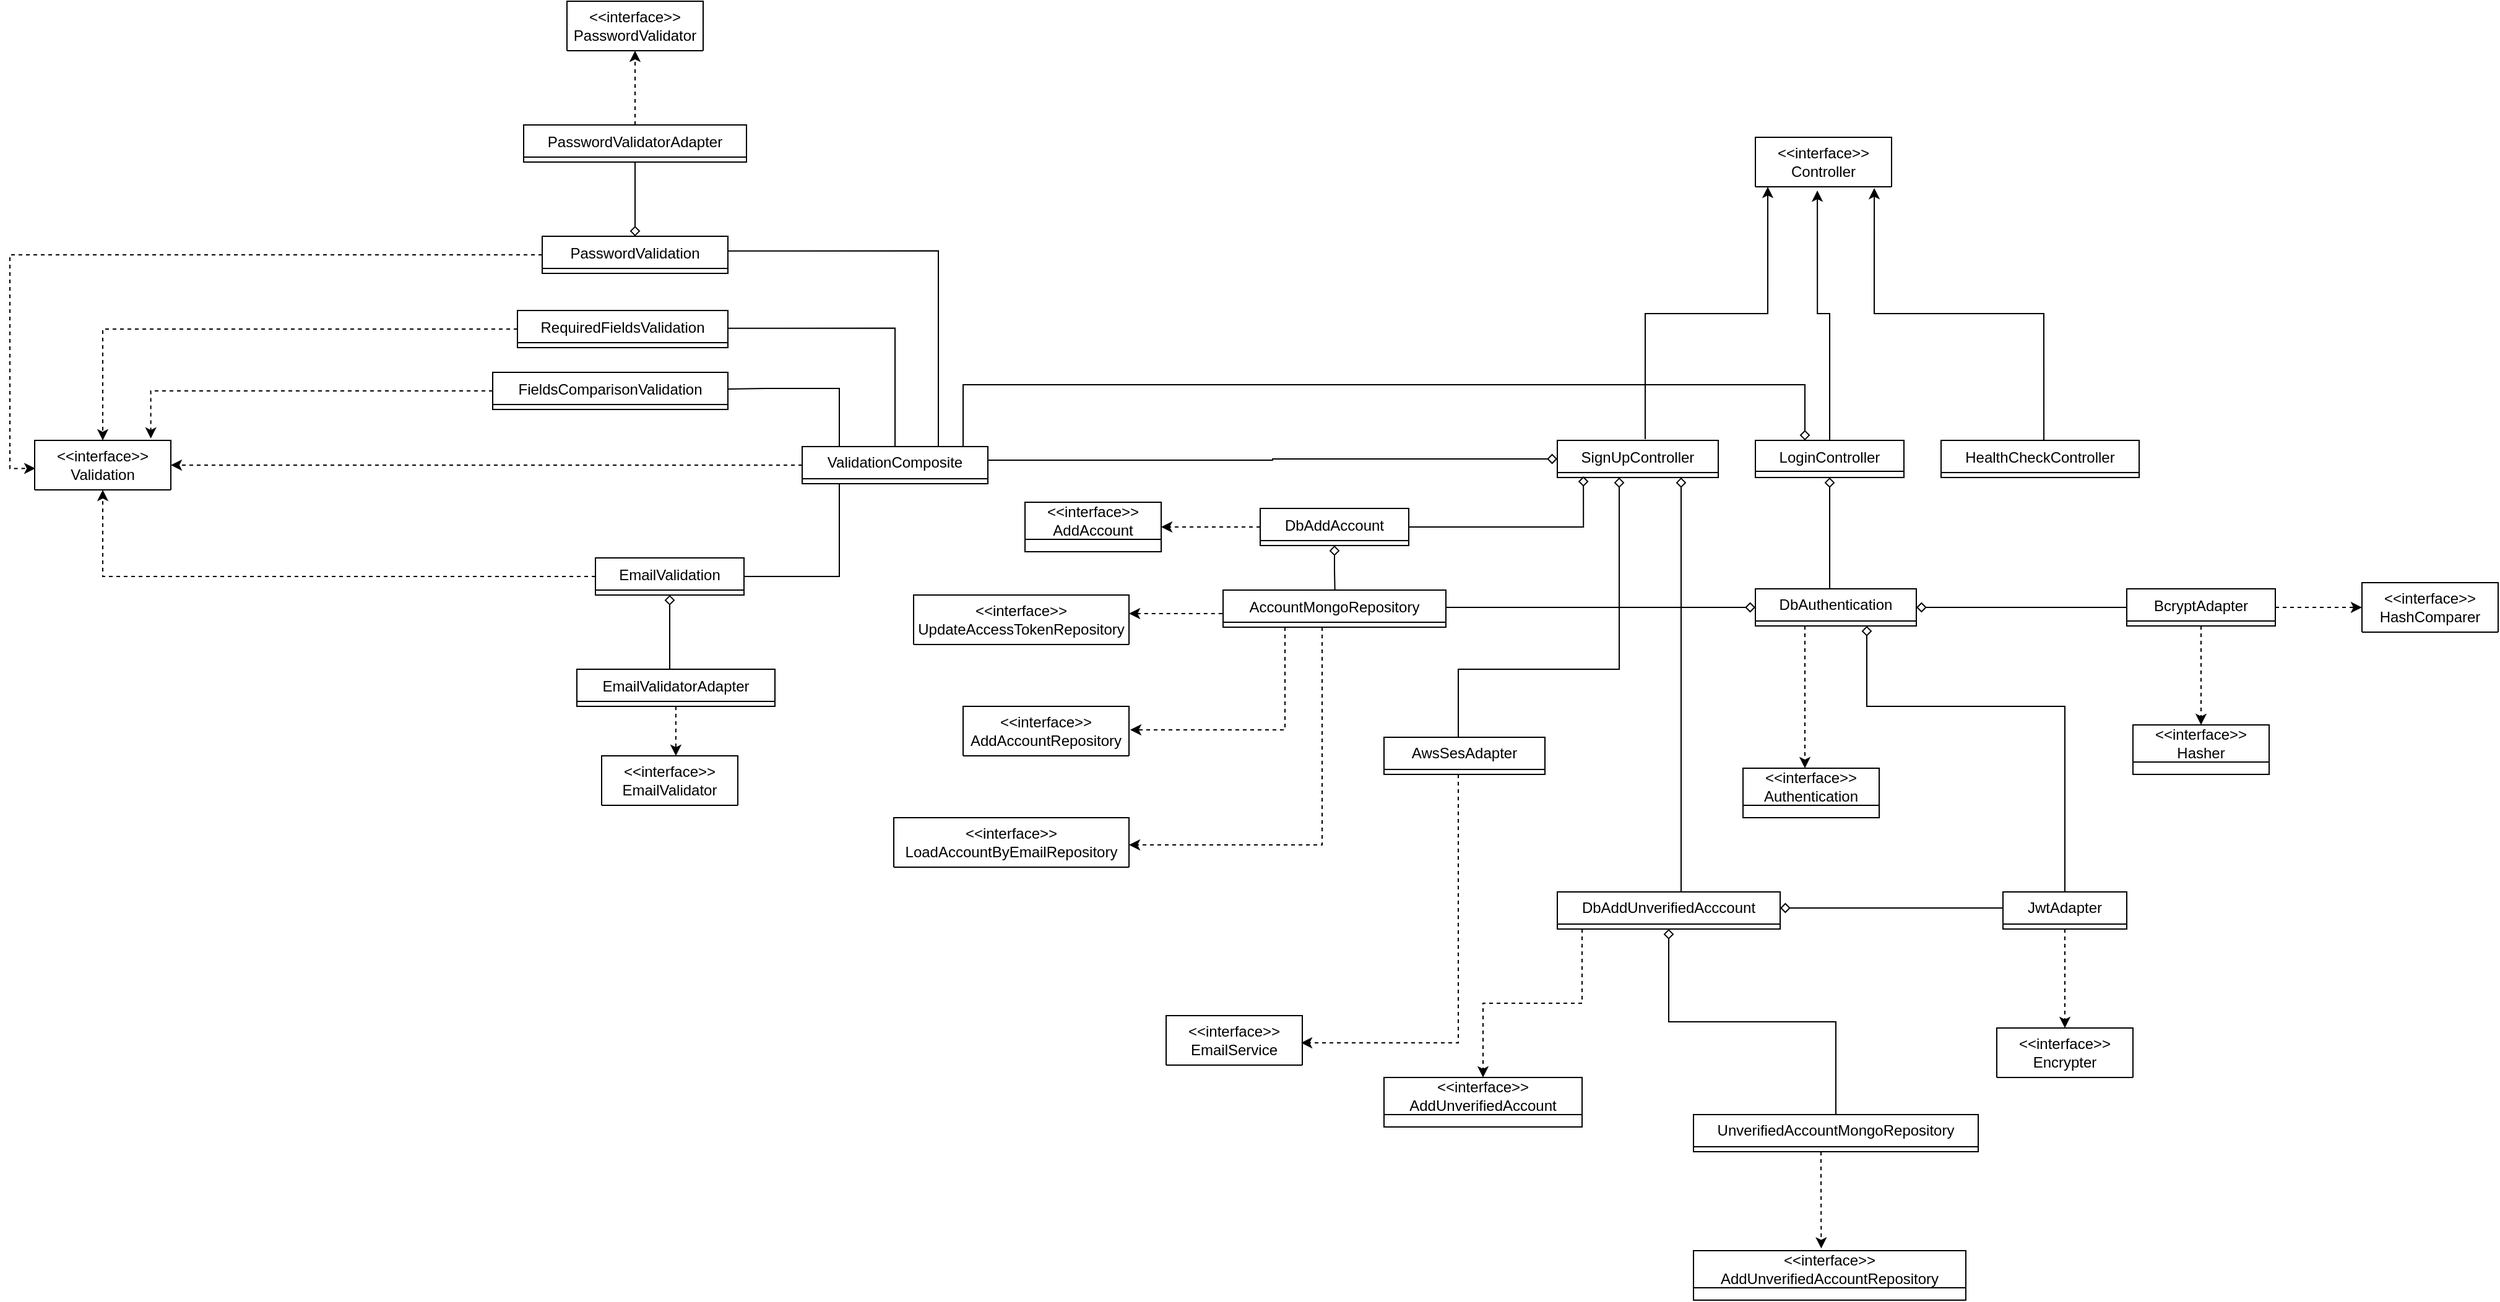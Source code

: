 <mxfile version="21.1.2" type="device">
  <diagram id="C5RBs43oDa-KdzZeNtuy" name="Page-1">
    <mxGraphModel dx="2514" dy="2088" grid="1" gridSize="10" guides="1" tooltips="1" connect="0" arrows="1" fold="1" page="1" pageScale="1" pageWidth="827" pageHeight="1169" math="0" shadow="0">
      <root>
        <mxCell id="WIyWlLk6GJQsqaUBKTNV-0" />
        <mxCell id="WIyWlLk6GJQsqaUBKTNV-1" parent="WIyWlLk6GJQsqaUBKTNV-0" />
        <mxCell id="kCM1FT8XMwVdJC8RZSaU-5" value="&amp;lt;&amp;lt;interface&amp;gt;&amp;gt;&lt;br&gt;AddAccount" style="swimlane;fontStyle=0;childLayout=stackLayout;horizontal=1;startSize=30;fillColor=none;horizontalStack=0;resizeParent=1;resizeParentMax=0;resizeLast=0;collapsible=1;marginBottom=0;whiteSpace=wrap;html=1;" parent="WIyWlLk6GJQsqaUBKTNV-1" vertex="1" collapsed="1">
          <mxGeometry x="190" y="-655" width="110" height="40" as="geometry">
            <mxRectangle x="-640" y="-544.5" width="340" height="56" as="alternateBounds" />
          </mxGeometry>
        </mxCell>
        <mxCell id="kCM1FT8XMwVdJC8RZSaU-6" value="add (account: AddAccountModel): Promise&amp;lt;AccountModel&amp;gt;" style="text;strokeColor=none;fillColor=none;align=left;verticalAlign=top;spacingLeft=4;spacingRight=4;overflow=hidden;rotatable=0;points=[[0,0.5],[1,0.5]];portConstraint=eastwest;whiteSpace=wrap;html=1;" parent="kCM1FT8XMwVdJC8RZSaU-5" vertex="1">
          <mxGeometry y="30" width="340" height="26" as="geometry" />
        </mxCell>
        <mxCell id="kCM1FT8XMwVdJC8RZSaU-11" value="&amp;lt;&amp;lt;interface&amp;gt;&amp;gt;&lt;br&gt;Authentication" style="swimlane;fontStyle=0;childLayout=stackLayout;horizontal=1;startSize=30;fillColor=none;horizontalStack=0;resizeParent=1;resizeParentMax=0;resizeLast=0;collapsible=1;marginBottom=0;whiteSpace=wrap;html=1;" parent="WIyWlLk6GJQsqaUBKTNV-1" vertex="1" collapsed="1">
          <mxGeometry x="770" y="-440" width="110" height="40" as="geometry">
            <mxRectangle x="730" y="-410" width="370" height="56" as="alternateBounds" />
          </mxGeometry>
        </mxCell>
        <mxCell id="kCM1FT8XMwVdJC8RZSaU-12" value="auth (authentication: AuthenticationModel): Promise&amp;lt;string | null&amp;gt;" style="text;strokeColor=none;fillColor=none;align=left;verticalAlign=top;spacingLeft=4;spacingRight=4;overflow=hidden;rotatable=0;points=[[0,0.5],[1,0.5]];portConstraint=eastwest;whiteSpace=wrap;html=1;" parent="kCM1FT8XMwVdJC8RZSaU-11" vertex="1">
          <mxGeometry y="30" width="370" height="26" as="geometry" />
        </mxCell>
        <mxCell id="kCM1FT8XMwVdJC8RZSaU-13" value="&amp;lt;&amp;lt;interface&amp;gt;&amp;gt;&lt;br&gt;Hasher" style="swimlane;fontStyle=0;childLayout=stackLayout;horizontal=1;startSize=30;fillColor=none;horizontalStack=0;resizeParent=1;resizeParentMax=0;resizeLast=0;collapsible=1;marginBottom=0;whiteSpace=wrap;html=1;" parent="WIyWlLk6GJQsqaUBKTNV-1" vertex="1" collapsed="1">
          <mxGeometry x="1085" y="-475" width="110" height="40" as="geometry">
            <mxRectangle x="-1160" y="-652.5" width="210" height="56" as="alternateBounds" />
          </mxGeometry>
        </mxCell>
        <mxCell id="kCM1FT8XMwVdJC8RZSaU-14" value="hash (velue: string): Promise&amp;lt;string&amp;gt;" style="text;strokeColor=none;fillColor=none;align=left;verticalAlign=top;spacingLeft=4;spacingRight=4;overflow=hidden;rotatable=0;points=[[0,0.5],[1,0.5]];portConstraint=eastwest;whiteSpace=wrap;html=1;" parent="kCM1FT8XMwVdJC8RZSaU-13" vertex="1">
          <mxGeometry y="30" width="210" height="26" as="geometry" />
        </mxCell>
        <mxCell id="kCM1FT8XMwVdJC8RZSaU-15" value="&amp;lt;&amp;lt;interface&amp;gt;&amp;gt;&lt;br&gt;HashComparer" style="swimlane;fontStyle=0;childLayout=stackLayout;horizontal=1;startSize=40;fillColor=none;horizontalStack=0;resizeParent=1;resizeParentMax=0;resizeLast=0;collapsible=1;marginBottom=0;whiteSpace=wrap;html=1;" parent="WIyWlLk6GJQsqaUBKTNV-1" vertex="1" collapsed="1">
          <mxGeometry x="1270" y="-590" width="110" height="40" as="geometry">
            <mxRectangle x="-897" y="-662.5" width="310" height="66" as="alternateBounds" />
          </mxGeometry>
        </mxCell>
        <mxCell id="kCM1FT8XMwVdJC8RZSaU-16" value="compare (value: string, hash: string): Promise&amp;lt;boolean&amp;gt;" style="text;strokeColor=none;fillColor=none;align=left;verticalAlign=top;spacingLeft=4;spacingRight=4;overflow=hidden;rotatable=0;points=[[0,0.5],[1,0.5]];portConstraint=eastwest;whiteSpace=wrap;html=1;" parent="kCM1FT8XMwVdJC8RZSaU-15" vertex="1">
          <mxGeometry y="40" width="310" height="26" as="geometry" />
        </mxCell>
        <mxCell id="kCM1FT8XMwVdJC8RZSaU-18" value="&amp;lt;&amp;lt;interface&amp;gt;&amp;gt;&lt;br&gt;Encrypter" style="swimlane;fontStyle=0;childLayout=stackLayout;horizontal=1;startSize=40;fillColor=none;horizontalStack=0;resizeParent=1;resizeParentMax=0;resizeLast=0;collapsible=1;marginBottom=0;whiteSpace=wrap;html=1;" parent="WIyWlLk6GJQsqaUBKTNV-1" vertex="1" collapsed="1">
          <mxGeometry x="975" y="-230" width="110" height="40" as="geometry">
            <mxRectangle x="900" y="-420" width="220" height="66" as="alternateBounds" />
          </mxGeometry>
        </mxCell>
        <mxCell id="kCM1FT8XMwVdJC8RZSaU-19" value="encrypt (value: string): Promise&amp;lt;string&amp;gt;" style="text;strokeColor=none;fillColor=none;align=left;verticalAlign=top;spacingLeft=4;spacingRight=4;overflow=hidden;rotatable=0;points=[[0,0.5],[1,0.5]];portConstraint=eastwest;whiteSpace=wrap;html=1;" parent="kCM1FT8XMwVdJC8RZSaU-18" vertex="1">
          <mxGeometry y="40" width="220" height="26" as="geometry" />
        </mxCell>
        <mxCell id="kCM1FT8XMwVdJC8RZSaU-20" value="&amp;lt;&amp;lt;interface&amp;gt;&amp;gt;&lt;br&gt;AddAccountRepository" style="swimlane;fontStyle=0;childLayout=stackLayout;horizontal=1;startSize=40;fillColor=none;horizontalStack=0;resizeParent=1;resizeParentMax=0;resizeLast=0;collapsible=1;marginBottom=0;whiteSpace=wrap;html=1;" parent="WIyWlLk6GJQsqaUBKTNV-1" vertex="1" collapsed="1">
          <mxGeometry x="140" y="-490" width="134" height="40" as="geometry">
            <mxRectangle x="-1274" y="-1090" width="360" height="66" as="alternateBounds" />
          </mxGeometry>
        </mxCell>
        <mxCell id="kCM1FT8XMwVdJC8RZSaU-21" value="add (accountData: AddAccountModel): Promise&amp;lt;AccountModel&amp;gt;" style="text;strokeColor=none;fillColor=none;align=left;verticalAlign=top;spacingLeft=4;spacingRight=4;overflow=hidden;rotatable=0;points=[[0,0.5],[1,0.5]];portConstraint=eastwest;whiteSpace=wrap;html=1;" parent="kCM1FT8XMwVdJC8RZSaU-20" vertex="1">
          <mxGeometry y="40" width="360" height="26" as="geometry" />
        </mxCell>
        <mxCell id="kCM1FT8XMwVdJC8RZSaU-23" value="&amp;lt;&amp;lt;interface&amp;gt;&amp;gt;&lt;br&gt;LoadAccountByEmailRepository" style="swimlane;fontStyle=0;childLayout=stackLayout;horizontal=1;startSize=40;fillColor=none;horizontalStack=0;resizeParent=1;resizeParentMax=0;resizeLast=0;collapsible=1;marginBottom=0;whiteSpace=wrap;html=1;" parent="WIyWlLk6GJQsqaUBKTNV-1" vertex="1" collapsed="1">
          <mxGeometry x="84" y="-400" width="190" height="40" as="geometry">
            <mxRectangle x="-864" y="-1090" width="330" height="66" as="alternateBounds" />
          </mxGeometry>
        </mxCell>
        <mxCell id="kCM1FT8XMwVdJC8RZSaU-24" value="loadByEmail (email: string): Promise&amp;lt;AccountModel | null&amp;gt;" style="text;strokeColor=none;fillColor=none;align=left;verticalAlign=top;spacingLeft=4;spacingRight=4;overflow=hidden;rotatable=0;points=[[0,0.5],[1,0.5]];portConstraint=eastwest;whiteSpace=wrap;html=1;" parent="kCM1FT8XMwVdJC8RZSaU-23" vertex="1">
          <mxGeometry y="40" width="330" height="26" as="geometry" />
        </mxCell>
        <mxCell id="QJs-KclyGJPvYKhieISj-35" style="edgeStyle=orthogonalEdgeStyle;rounded=0;orthogonalLoop=1;jettySize=auto;html=1;endArrow=none;endFill=0;startArrow=classic;startFill=1;dashed=1;" parent="WIyWlLk6GJQsqaUBKTNV-1" source="kCM1FT8XMwVdJC8RZSaU-25" target="kCM1FT8XMwVdJC8RZSaU-126" edge="1">
          <mxGeometry relative="1" as="geometry">
            <Array as="points">
              <mxPoint x="320" y="-565" />
              <mxPoint x="320" y="-565" />
            </Array>
          </mxGeometry>
        </mxCell>
        <mxCell id="kCM1FT8XMwVdJC8RZSaU-25" value="&amp;lt;&amp;lt;interface&amp;gt;&amp;gt;&lt;br&gt;UpdateAccessTokenRepository" style="swimlane;fontStyle=0;childLayout=stackLayout;horizontal=1;startSize=40;fillColor=none;horizontalStack=0;resizeParent=1;resizeParentMax=0;resizeLast=0;collapsible=1;marginBottom=0;whiteSpace=wrap;html=1;" parent="WIyWlLk6GJQsqaUBKTNV-1" vertex="1" collapsed="1">
          <mxGeometry x="100" y="-580" width="174" height="40" as="geometry">
            <mxRectangle x="-1654" y="-1090" width="330" height="66" as="alternateBounds" />
          </mxGeometry>
        </mxCell>
        <mxCell id="kCM1FT8XMwVdJC8RZSaU-26" value="updateAccesToken (id: string, token: string): Promise&amp;lt;void&amp;gt;" style="text;strokeColor=none;fillColor=none;align=left;verticalAlign=top;spacingLeft=4;spacingRight=4;overflow=hidden;rotatable=0;points=[[0,0.5],[1,0.5]];portConstraint=eastwest;whiteSpace=wrap;html=1;" parent="kCM1FT8XMwVdJC8RZSaU-25" vertex="1">
          <mxGeometry y="40" width="330" height="26" as="geometry" />
        </mxCell>
        <mxCell id="kCM1FT8XMwVdJC8RZSaU-29" value="&amp;lt;&amp;lt;interface&amp;gt;&amp;gt;&lt;br&gt;EmailValidator" style="swimlane;fontStyle=0;childLayout=stackLayout;horizontal=1;startSize=40;fillColor=none;horizontalStack=0;resizeParent=1;resizeParentMax=0;resizeLast=0;collapsible=1;marginBottom=0;whiteSpace=wrap;html=1;" parent="WIyWlLk6GJQsqaUBKTNV-1" vertex="1" collapsed="1">
          <mxGeometry x="-152" y="-450" width="110" height="40" as="geometry">
            <mxRectangle x="-88" y="-430" width="190" height="66" as="alternateBounds" />
          </mxGeometry>
        </mxCell>
        <mxCell id="kCM1FT8XMwVdJC8RZSaU-30" value="isValid (email: string): boolean" style="text;strokeColor=none;fillColor=none;align=left;verticalAlign=top;spacingLeft=4;spacingRight=4;overflow=hidden;rotatable=0;points=[[0,0.5],[1,0.5]];portConstraint=eastwest;whiteSpace=wrap;html=1;" parent="kCM1FT8XMwVdJC8RZSaU-29" vertex="1">
          <mxGeometry y="40" width="190" height="26" as="geometry" />
        </mxCell>
        <mxCell id="kCM1FT8XMwVdJC8RZSaU-31" value="&amp;lt;&amp;lt;interface&amp;gt;&amp;gt;&lt;br&gt;PasswordValidator" style="swimlane;fontStyle=0;childLayout=stackLayout;horizontal=1;startSize=40;fillColor=none;horizontalStack=0;resizeParent=1;resizeParentMax=0;resizeLast=0;collapsible=1;marginBottom=0;whiteSpace=wrap;html=1;" parent="WIyWlLk6GJQsqaUBKTNV-1" vertex="1" collapsed="1">
          <mxGeometry x="-180" y="-1060" width="110" height="40" as="geometry">
            <mxRectangle x="-830" y="-264" width="400" height="66" as="alternateBounds" />
          </mxGeometry>
        </mxCell>
        <mxCell id="kCM1FT8XMwVdJC8RZSaU-32" value="isStrong (password: string): boolean" style="text;strokeColor=none;fillColor=none;align=left;verticalAlign=top;spacingLeft=4;spacingRight=4;overflow=hidden;rotatable=0;points=[[0,0.5],[1,0.5]];portConstraint=eastwest;whiteSpace=wrap;html=1;" parent="kCM1FT8XMwVdJC8RZSaU-31" vertex="1">
          <mxGeometry y="40" width="400" height="26" as="geometry" />
        </mxCell>
        <mxCell id="kCM1FT8XMwVdJC8RZSaU-33" value="&amp;lt;&amp;lt;interface&amp;gt;&amp;gt;&lt;br&gt;Controller" style="swimlane;fontStyle=0;childLayout=stackLayout;horizontal=1;startSize=40;fillColor=none;horizontalStack=0;resizeParent=1;resizeParentMax=0;resizeLast=0;collapsible=1;marginBottom=0;whiteSpace=wrap;html=1;" parent="WIyWlLk6GJQsqaUBKTNV-1" vertex="1" collapsed="1">
          <mxGeometry x="780" y="-950" width="110" height="40" as="geometry">
            <mxRectangle x="-290" y="-20" width="400" height="66" as="alternateBounds" />
          </mxGeometry>
        </mxCell>
        <mxCell id="kCM1FT8XMwVdJC8RZSaU-34" value="handle (httpRequest: HttpRequest): Promise&amp;lt;HttpResponse&amp;gt;" style="text;strokeColor=none;fillColor=none;align=left;verticalAlign=top;spacingLeft=4;spacingRight=4;overflow=hidden;rotatable=0;points=[[0,0.5],[1,0.5]];portConstraint=eastwest;whiteSpace=wrap;html=1;" parent="kCM1FT8XMwVdJC8RZSaU-33" vertex="1">
          <mxGeometry y="40" width="400" height="26" as="geometry" />
        </mxCell>
        <mxCell id="kCM1FT8XMwVdJC8RZSaU-35" value="&amp;lt;&amp;lt;interface&amp;gt;&amp;gt;&lt;br&gt;Validation" style="swimlane;fontStyle=0;childLayout=stackLayout;horizontal=1;startSize=40;fillColor=none;horizontalStack=0;resizeParent=1;resizeParentMax=0;resizeLast=0;collapsible=1;marginBottom=0;whiteSpace=wrap;html=1;" parent="WIyWlLk6GJQsqaUBKTNV-1" vertex="1" collapsed="1">
          <mxGeometry x="-610" y="-705" width="110" height="40" as="geometry">
            <mxRectangle x="330" y="-957.5" width="190" height="66" as="alternateBounds" />
          </mxGeometry>
        </mxCell>
        <mxCell id="kCM1FT8XMwVdJC8RZSaU-36" value="validate (input: any): Error | Null" style="text;strokeColor=none;fillColor=none;align=left;verticalAlign=top;spacingLeft=4;spacingRight=4;overflow=hidden;rotatable=0;points=[[0,0.5],[1,0.5]];portConstraint=eastwest;whiteSpace=wrap;html=1;" parent="kCM1FT8XMwVdJC8RZSaU-35" vertex="1">
          <mxGeometry y="40" width="190" height="26" as="geometry" />
        </mxCell>
        <mxCell id="QJs-KclyGJPvYKhieISj-9" style="edgeStyle=orthogonalEdgeStyle;rounded=0;orthogonalLoop=1;jettySize=auto;html=1;dashed=1;" parent="WIyWlLk6GJQsqaUBKTNV-1" source="kCM1FT8XMwVdJC8RZSaU-75" target="kCM1FT8XMwVdJC8RZSaU-5" edge="1">
          <mxGeometry relative="1" as="geometry" />
        </mxCell>
        <mxCell id="QJs-KclyGJPvYKhieISj-58" style="edgeStyle=orthogonalEdgeStyle;rounded=0;orthogonalLoop=1;jettySize=auto;html=1;entryX=0.502;entryY=0.056;entryDx=0;entryDy=0;entryPerimeter=0;startArrow=diamond;startFill=0;endArrow=none;endFill=0;" parent="WIyWlLk6GJQsqaUBKTNV-1" source="kCM1FT8XMwVdJC8RZSaU-75" target="kCM1FT8XMwVdJC8RZSaU-126" edge="1">
          <mxGeometry relative="1" as="geometry" />
        </mxCell>
        <mxCell id="m0BBNBDtI2D7hg9GQkUa-0" style="edgeStyle=orthogonalEdgeStyle;rounded=0;orthogonalLoop=1;jettySize=auto;html=1;entryX=0.162;entryY=0.967;entryDx=0;entryDy=0;entryPerimeter=0;endArrow=diamond;endFill=0;" parent="WIyWlLk6GJQsqaUBKTNV-1" source="kCM1FT8XMwVdJC8RZSaU-75" target="kCM1FT8XMwVdJC8RZSaU-226" edge="1">
          <mxGeometry relative="1" as="geometry" />
        </mxCell>
        <mxCell id="kCM1FT8XMwVdJC8RZSaU-75" value="&lt;span style=&quot;font-weight: normal;&quot;&gt;DbAddAccount&lt;/span&gt;" style="swimlane;fontStyle=1;align=center;verticalAlign=top;childLayout=stackLayout;horizontal=1;startSize=26;horizontalStack=0;resizeParent=1;resizeParentMax=0;resizeLast=0;collapsible=1;marginBottom=0;whiteSpace=wrap;html=1;" parent="WIyWlLk6GJQsqaUBKTNV-1" vertex="1" collapsed="1">
          <mxGeometry x="380" y="-650" width="120" height="30" as="geometry">
            <mxRectangle x="380" y="-584" width="540" height="112" as="alternateBounds" />
          </mxGeometry>
        </mxCell>
        <mxCell id="kCM1FT8XMwVdJC8RZSaU-76" value="- hasher: Hasher" style="text;strokeColor=none;fillColor=none;align=left;verticalAlign=top;spacingLeft=4;spacingRight=4;overflow=hidden;rotatable=0;points=[[0,0.5],[1,0.5]];portConstraint=eastwest;whiteSpace=wrap;html=1;" parent="kCM1FT8XMwVdJC8RZSaU-75" vertex="1">
          <mxGeometry y="26" width="540" height="26" as="geometry" />
        </mxCell>
        <mxCell id="kCM1FT8XMwVdJC8RZSaU-79" value="- addAccountRepository: AddAccountRepository" style="text;strokeColor=none;fillColor=none;align=left;verticalAlign=top;spacingLeft=4;spacingRight=4;overflow=hidden;rotatable=0;points=[[0,0.5],[1,0.5]];portConstraint=eastwest;whiteSpace=wrap;html=1;" parent="kCM1FT8XMwVdJC8RZSaU-75" vertex="1">
          <mxGeometry y="52" width="540" height="26" as="geometry" />
        </mxCell>
        <mxCell id="kCM1FT8XMwVdJC8RZSaU-255" value="" style="line;strokeWidth=1;fillColor=none;align=left;verticalAlign=middle;spacingTop=-1;spacingLeft=3;spacingRight=3;rotatable=0;labelPosition=right;points=[];portConstraint=eastwest;strokeColor=inherit;" parent="kCM1FT8XMwVdJC8RZSaU-75" vertex="1">
          <mxGeometry y="78" width="540" height="8" as="geometry" />
        </mxCell>
        <mxCell id="kCM1FT8XMwVdJC8RZSaU-254" value="+ &amp;lt;&amp;lt;constructor&amp;gt;&amp;gt; DbAddAccount(hasher: Hasher, addAccountRepository: AddAccountRepository)" style="text;strokeColor=none;fillColor=none;align=left;verticalAlign=top;spacingLeft=4;spacingRight=4;overflow=hidden;rotatable=0;points=[[0,0.5],[1,0.5]];portConstraint=eastwest;whiteSpace=wrap;html=1;" parent="kCM1FT8XMwVdJC8RZSaU-75" vertex="1">
          <mxGeometry y="86" width="540" height="26" as="geometry" />
        </mxCell>
        <mxCell id="QJs-KclyGJPvYKhieISj-18" style="edgeStyle=orthogonalEdgeStyle;rounded=0;orthogonalLoop=1;jettySize=auto;html=1;dashed=1;" parent="WIyWlLk6GJQsqaUBKTNV-1" source="kCM1FT8XMwVdJC8RZSaU-88" target="kCM1FT8XMwVdJC8RZSaU-11" edge="1">
          <mxGeometry relative="1" as="geometry">
            <Array as="points">
              <mxPoint x="820" y="-500" />
              <mxPoint x="820" y="-500" />
            </Array>
          </mxGeometry>
        </mxCell>
        <mxCell id="QJs-KclyGJPvYKhieISj-36" style="edgeStyle=orthogonalEdgeStyle;rounded=0;orthogonalLoop=1;jettySize=auto;html=1;endArrow=none;endFill=0;startArrow=diamond;startFill=0;" parent="WIyWlLk6GJQsqaUBKTNV-1" source="kCM1FT8XMwVdJC8RZSaU-88" target="kCM1FT8XMwVdJC8RZSaU-126" edge="1">
          <mxGeometry relative="1" as="geometry">
            <Array as="points">
              <mxPoint x="690" y="-570" />
              <mxPoint x="690" y="-570" />
            </Array>
          </mxGeometry>
        </mxCell>
        <mxCell id="QJs-KclyGJPvYKhieISj-39" style="edgeStyle=orthogonalEdgeStyle;rounded=0;orthogonalLoop=1;jettySize=auto;html=1;endArrow=none;endFill=0;startArrow=diamond;startFill=0;" parent="WIyWlLk6GJQsqaUBKTNV-1" source="kCM1FT8XMwVdJC8RZSaU-88" target="kCM1FT8XMwVdJC8RZSaU-246" edge="1">
          <mxGeometry relative="1" as="geometry">
            <Array as="points">
              <mxPoint x="930" y="-570" />
              <mxPoint x="930" y="-570" />
            </Array>
          </mxGeometry>
        </mxCell>
        <mxCell id="kCM1FT8XMwVdJC8RZSaU-88" value="DbAuthentication" style="swimlane;fontStyle=0;childLayout=stackLayout;horizontal=1;startSize=26;fillColor=none;horizontalStack=0;resizeParent=1;resizeParentMax=0;resizeLast=0;collapsible=1;marginBottom=0;whiteSpace=wrap;html=1;" parent="WIyWlLk6GJQsqaUBKTNV-1" vertex="1" collapsed="1">
          <mxGeometry x="780" y="-585" width="130" height="30" as="geometry">
            <mxRectangle x="780" y="-585" width="1200" height="164" as="alternateBounds" />
          </mxGeometry>
        </mxCell>
        <mxCell id="kCM1FT8XMwVdJC8RZSaU-89" value="- loadAccountByEmailRepository: LoadAccountByEmailRepository" style="text;strokeColor=none;fillColor=none;align=left;verticalAlign=top;spacingLeft=4;spacingRight=4;overflow=hidden;rotatable=0;points=[[0,0.5],[1,0.5]];portConstraint=eastwest;whiteSpace=wrap;html=1;" parent="kCM1FT8XMwVdJC8RZSaU-88" vertex="1">
          <mxGeometry y="26" width="1200" height="26" as="geometry" />
        </mxCell>
        <mxCell id="kCM1FT8XMwVdJC8RZSaU-94" value="- hashComparer: HashComparer" style="text;strokeColor=none;fillColor=none;align=left;verticalAlign=top;spacingLeft=4;spacingRight=4;overflow=hidden;rotatable=0;points=[[0,0.5],[1,0.5]];portConstraint=eastwest;whiteSpace=wrap;html=1;" parent="kCM1FT8XMwVdJC8RZSaU-88" vertex="1">
          <mxGeometry y="52" width="1200" height="26" as="geometry" />
        </mxCell>
        <mxCell id="kCM1FT8XMwVdJC8RZSaU-95" value="- encrypter: Encrypter" style="text;strokeColor=none;fillColor=none;align=left;verticalAlign=top;spacingLeft=4;spacingRight=4;overflow=hidden;rotatable=0;points=[[0,0.5],[1,0.5]];portConstraint=eastwest;whiteSpace=wrap;html=1;" parent="kCM1FT8XMwVdJC8RZSaU-88" vertex="1">
          <mxGeometry y="78" width="1200" height="26" as="geometry" />
        </mxCell>
        <mxCell id="kCM1FT8XMwVdJC8RZSaU-96" value="- updateAccessTokenRepository: UpdateAccessTokenRepository" style="text;strokeColor=none;fillColor=none;align=left;verticalAlign=top;spacingLeft=4;spacingRight=4;overflow=hidden;rotatable=0;points=[[0,0.5],[1,0.5]];portConstraint=eastwest;whiteSpace=wrap;html=1;" parent="kCM1FT8XMwVdJC8RZSaU-88" vertex="1">
          <mxGeometry y="104" width="1200" height="26" as="geometry" />
        </mxCell>
        <mxCell id="kCM1FT8XMwVdJC8RZSaU-274" value="" style="line;strokeWidth=1;fillColor=none;align=left;verticalAlign=middle;spacingTop=-1;spacingLeft=3;spacingRight=3;rotatable=0;labelPosition=right;points=[];portConstraint=eastwest;strokeColor=inherit;" parent="kCM1FT8XMwVdJC8RZSaU-88" vertex="1">
          <mxGeometry y="130" width="1200" height="8" as="geometry" />
        </mxCell>
        <mxCell id="kCM1FT8XMwVdJC8RZSaU-269" value="+ &amp;lt;&amp;lt;constructor&amp;gt;&amp;gt; DbAuthentication (loadAccountByEmailRepository: LoadAccountByEmailRepository, hashComparer: HashComparer, encrypter: Encrypter, updateAccessTokenRepository: UpdateAccessTokenRepository)" style="text;strokeColor=none;fillColor=none;align=left;verticalAlign=top;spacingLeft=4;spacingRight=4;overflow=hidden;rotatable=0;points=[[0,0.5],[1,0.5]];portConstraint=eastwest;whiteSpace=wrap;html=1;" parent="kCM1FT8XMwVdJC8RZSaU-88" vertex="1">
          <mxGeometry y="138" width="1200" height="26" as="geometry" />
        </mxCell>
        <mxCell id="QJs-KclyGJPvYKhieISj-37" style="edgeStyle=orthogonalEdgeStyle;rounded=0;orthogonalLoop=1;jettySize=auto;html=1;dashed=1;" parent="WIyWlLk6GJQsqaUBKTNV-1" source="kCM1FT8XMwVdJC8RZSaU-117" target="kCM1FT8XMwVdJC8RZSaU-18" edge="1">
          <mxGeometry relative="1" as="geometry" />
        </mxCell>
        <mxCell id="m0BBNBDtI2D7hg9GQkUa-5" style="edgeStyle=orthogonalEdgeStyle;rounded=0;orthogonalLoop=1;jettySize=auto;html=1;endArrow=diamond;endFill=0;" parent="WIyWlLk6GJQsqaUBKTNV-1" source="kCM1FT8XMwVdJC8RZSaU-117" target="kCM1FT8XMwVdJC8RZSaU-88" edge="1">
          <mxGeometry relative="1" as="geometry">
            <Array as="points">
              <mxPoint x="870" y="-490" />
            </Array>
          </mxGeometry>
        </mxCell>
        <mxCell id="m0BBNBDtI2D7hg9GQkUa-19" style="edgeStyle=orthogonalEdgeStyle;rounded=0;orthogonalLoop=1;jettySize=auto;html=1;entryX=1;entryY=0.433;entryDx=0;entryDy=0;entryPerimeter=0;endArrow=diamond;endFill=0;" parent="WIyWlLk6GJQsqaUBKTNV-1" source="kCM1FT8XMwVdJC8RZSaU-117" target="m0BBNBDtI2D7hg9GQkUa-10" edge="1">
          <mxGeometry relative="1" as="geometry">
            <Array as="points">
              <mxPoint x="920" y="-327" />
              <mxPoint x="920" y="-327" />
            </Array>
          </mxGeometry>
        </mxCell>
        <mxCell id="kCM1FT8XMwVdJC8RZSaU-117" value="JwtAdapter" style="swimlane;fontStyle=0;childLayout=stackLayout;horizontal=1;startSize=26;fillColor=none;horizontalStack=0;resizeParent=1;resizeParentMax=0;resizeLast=0;collapsible=1;marginBottom=0;whiteSpace=wrap;html=1;" parent="WIyWlLk6GJQsqaUBKTNV-1" vertex="1" collapsed="1">
          <mxGeometry x="980" y="-340" width="100" height="30" as="geometry">
            <mxRectangle x="765" y="-236" width="280" height="78" as="alternateBounds" />
          </mxGeometry>
        </mxCell>
        <mxCell id="kCM1FT8XMwVdJC8RZSaU-118" value="- jwtSecret: string" style="text;strokeColor=none;fillColor=none;align=left;verticalAlign=top;spacingLeft=4;spacingRight=4;overflow=hidden;rotatable=0;points=[[0,0.5],[1,0.5]];portConstraint=eastwest;whiteSpace=wrap;html=1;" parent="kCM1FT8XMwVdJC8RZSaU-117" vertex="1">
          <mxGeometry y="26" width="280" height="26" as="geometry" />
        </mxCell>
        <mxCell id="kCM1FT8XMwVdJC8RZSaU-268" value="+ &amp;lt;&amp;lt;constructor&amp;gt;&amp;gt; JwtAdapter (jwtSecret: string)" style="text;strokeColor=none;fillColor=none;align=left;verticalAlign=top;spacingLeft=4;spacingRight=4;overflow=hidden;rotatable=0;points=[[0,0.5],[1,0.5]];portConstraint=eastwest;whiteSpace=wrap;html=1;" parent="kCM1FT8XMwVdJC8RZSaU-117" vertex="1">
          <mxGeometry y="52" width="280" height="26" as="geometry" />
        </mxCell>
        <mxCell id="QJs-KclyGJPvYKhieISj-57" style="edgeStyle=orthogonalEdgeStyle;rounded=0;orthogonalLoop=1;jettySize=auto;html=1;dashed=1;entryX=1.007;entryY=0.475;entryDx=0;entryDy=0;entryPerimeter=0;" parent="WIyWlLk6GJQsqaUBKTNV-1" source="kCM1FT8XMwVdJC8RZSaU-126" target="kCM1FT8XMwVdJC8RZSaU-20" edge="1">
          <mxGeometry relative="1" as="geometry">
            <Array as="points">
              <mxPoint x="400" y="-471" />
            </Array>
          </mxGeometry>
        </mxCell>
        <mxCell id="m0BBNBDtI2D7hg9GQkUa-1" style="edgeStyle=orthogonalEdgeStyle;rounded=0;orthogonalLoop=1;jettySize=auto;html=1;entryX=1;entryY=0.55;entryDx=0;entryDy=0;entryPerimeter=0;dashed=1;" parent="WIyWlLk6GJQsqaUBKTNV-1" source="kCM1FT8XMwVdJC8RZSaU-126" target="kCM1FT8XMwVdJC8RZSaU-23" edge="1">
          <mxGeometry relative="1" as="geometry">
            <Array as="points">
              <mxPoint x="430" y="-378" />
            </Array>
          </mxGeometry>
        </mxCell>
        <mxCell id="kCM1FT8XMwVdJC8RZSaU-126" value="AccountMongoRepository" style="swimlane;fontStyle=0;align=center;verticalAlign=top;childLayout=stackLayout;horizontal=1;startSize=26;horizontalStack=0;resizeParent=1;resizeParentMax=0;resizeLast=0;collapsible=1;marginBottom=0;whiteSpace=wrap;html=1;" parent="WIyWlLk6GJQsqaUBKTNV-1" vertex="1" collapsed="1">
          <mxGeometry x="350" y="-584" width="180" height="30" as="geometry">
            <mxRectangle x="350" y="-584" width="200" height="34" as="alternateBounds" />
          </mxGeometry>
        </mxCell>
        <mxCell id="QJs-KclyGJPvYKhieISj-47" style="edgeStyle=orthogonalEdgeStyle;rounded=0;orthogonalLoop=1;jettySize=auto;html=1;dashed=1;" parent="WIyWlLk6GJQsqaUBKTNV-1" source="kCM1FT8XMwVdJC8RZSaU-149" target="kCM1FT8XMwVdJC8RZSaU-31" edge="1">
          <mxGeometry relative="1" as="geometry" />
        </mxCell>
        <mxCell id="kCM1FT8XMwVdJC8RZSaU-149" value="PasswordValidatorAdapter" style="swimlane;fontStyle=0;align=center;verticalAlign=top;childLayout=stackLayout;horizontal=1;startSize=26;horizontalStack=0;resizeParent=1;resizeParentMax=0;resizeLast=0;collapsible=1;marginBottom=0;whiteSpace=wrap;html=1;" parent="WIyWlLk6GJQsqaUBKTNV-1" vertex="1" collapsed="1">
          <mxGeometry x="-215" y="-960" width="180" height="30" as="geometry">
            <mxRectangle x="957" y="-426" width="193" height="34" as="alternateBounds" />
          </mxGeometry>
        </mxCell>
        <mxCell id="kCM1FT8XMwVdJC8RZSaU-150" value="" style="line;strokeWidth=1;fillColor=none;align=left;verticalAlign=middle;spacingTop=-1;spacingLeft=3;spacingRight=3;rotatable=0;labelPosition=right;points=[];portConstraint=eastwest;strokeColor=inherit;" parent="kCM1FT8XMwVdJC8RZSaU-149" vertex="1">
          <mxGeometry y="26" width="193" height="8" as="geometry" />
        </mxCell>
        <mxCell id="QJs-KclyGJPvYKhieISj-21" style="edgeStyle=orthogonalEdgeStyle;rounded=0;orthogonalLoop=1;jettySize=auto;html=1;dashed=1;" parent="WIyWlLk6GJQsqaUBKTNV-1" source="kCM1FT8XMwVdJC8RZSaU-163" target="kCM1FT8XMwVdJC8RZSaU-35" edge="1">
          <mxGeometry relative="1" as="geometry" />
        </mxCell>
        <mxCell id="QJs-KclyGJPvYKhieISj-52" style="edgeStyle=orthogonalEdgeStyle;rounded=0;orthogonalLoop=1;jettySize=auto;html=1;entryX=0.998;entryY=0.45;entryDx=0;entryDy=0;entryPerimeter=0;endArrow=none;endFill=0;" parent="WIyWlLk6GJQsqaUBKTNV-1" source="kCM1FT8XMwVdJC8RZSaU-163" target="kCM1FT8XMwVdJC8RZSaU-176" edge="1">
          <mxGeometry relative="1" as="geometry">
            <Array as="points">
              <mxPoint x="40" y="-747" />
              <mxPoint x="-20" y="-747" />
            </Array>
          </mxGeometry>
        </mxCell>
        <mxCell id="QJs-KclyGJPvYKhieISj-53" style="edgeStyle=orthogonalEdgeStyle;rounded=0;orthogonalLoop=1;jettySize=auto;html=1;entryX=0.998;entryY=0.478;entryDx=0;entryDy=0;entryPerimeter=0;endArrow=none;endFill=0;" parent="WIyWlLk6GJQsqaUBKTNV-1" source="kCM1FT8XMwVdJC8RZSaU-163" target="kCM1FT8XMwVdJC8RZSaU-184" edge="1">
          <mxGeometry relative="1" as="geometry">
            <Array as="points">
              <mxPoint x="85" y="-796" />
            </Array>
          </mxGeometry>
        </mxCell>
        <mxCell id="QJs-KclyGJPvYKhieISj-54" style="edgeStyle=orthogonalEdgeStyle;rounded=0;orthogonalLoop=1;jettySize=auto;html=1;entryX=0.998;entryY=0.394;entryDx=0;entryDy=0;entryPerimeter=0;endArrow=none;endFill=0;" parent="WIyWlLk6GJQsqaUBKTNV-1" source="kCM1FT8XMwVdJC8RZSaU-163" target="kCM1FT8XMwVdJC8RZSaU-180" edge="1">
          <mxGeometry relative="1" as="geometry">
            <Array as="points">
              <mxPoint x="120" y="-858" />
            </Array>
          </mxGeometry>
        </mxCell>
        <mxCell id="QJs-KclyGJPvYKhieISj-55" style="edgeStyle=orthogonalEdgeStyle;rounded=0;orthogonalLoop=1;jettySize=auto;html=1;endArrow=none;endFill=0;" parent="WIyWlLk6GJQsqaUBKTNV-1" source="kCM1FT8XMwVdJC8RZSaU-163" target="kCM1FT8XMwVdJC8RZSaU-172" edge="1">
          <mxGeometry relative="1" as="geometry">
            <Array as="points">
              <mxPoint x="40" y="-595" />
            </Array>
          </mxGeometry>
        </mxCell>
        <mxCell id="kCM1FT8XMwVdJC8RZSaU-163" value="ValidationComposite" style="swimlane;fontStyle=0;childLayout=stackLayout;horizontal=1;startSize=26;fillColor=none;horizontalStack=0;resizeParent=1;resizeParentMax=0;resizeLast=0;collapsible=1;marginBottom=0;whiteSpace=wrap;html=1;" parent="WIyWlLk6GJQsqaUBKTNV-1" vertex="1" collapsed="1">
          <mxGeometry x="10" y="-700" width="150" height="30" as="geometry">
            <mxRectangle x="60" y="-730" width="410" height="78" as="alternateBounds" />
          </mxGeometry>
        </mxCell>
        <mxCell id="kCM1FT8XMwVdJC8RZSaU-164" value="- validations: Array&amp;lt;Validation&amp;gt;" style="text;strokeColor=none;fillColor=none;align=left;verticalAlign=top;spacingLeft=4;spacingRight=4;overflow=hidden;rotatable=0;points=[[0,0.5],[1,0.5]];portConstraint=eastwest;whiteSpace=wrap;html=1;" parent="kCM1FT8XMwVdJC8RZSaU-163" vertex="1">
          <mxGeometry y="26" width="410" height="26" as="geometry" />
        </mxCell>
        <mxCell id="kCM1FT8XMwVdJC8RZSaU-257" value="+ &amp;lt;&amp;lt;constructor&amp;gt;&amp;gt; ValidatorComposite (validations: Array&amp;lt;Validation&amp;gt;)" style="text;strokeColor=none;fillColor=none;align=left;verticalAlign=top;spacingLeft=4;spacingRight=4;overflow=hidden;rotatable=0;points=[[0,0.5],[1,0.5]];portConstraint=eastwest;whiteSpace=wrap;html=1;" parent="kCM1FT8XMwVdJC8RZSaU-163" vertex="1">
          <mxGeometry y="52" width="410" height="26" as="geometry" />
        </mxCell>
        <mxCell id="QJs-KclyGJPvYKhieISj-44" style="edgeStyle=orthogonalEdgeStyle;rounded=0;orthogonalLoop=1;jettySize=auto;html=1;dashed=1;" parent="WIyWlLk6GJQsqaUBKTNV-1" source="kCM1FT8XMwVdJC8RZSaU-172" target="kCM1FT8XMwVdJC8RZSaU-35" edge="1">
          <mxGeometry relative="1" as="geometry" />
        </mxCell>
        <mxCell id="QJs-KclyGJPvYKhieISj-45" style="edgeStyle=orthogonalEdgeStyle;rounded=0;orthogonalLoop=1;jettySize=auto;html=1;entryX=0.544;entryY=0;entryDx=0;entryDy=0;entryPerimeter=0;endArrow=none;endFill=0;startArrow=diamond;startFill=0;" parent="WIyWlLk6GJQsqaUBKTNV-1" source="kCM1FT8XMwVdJC8RZSaU-172" target="kCM1FT8XMwVdJC8RZSaU-144" edge="1">
          <mxGeometry relative="1" as="geometry">
            <Array as="points">
              <mxPoint x="-97" y="-520" />
            </Array>
          </mxGeometry>
        </mxCell>
        <mxCell id="kCM1FT8XMwVdJC8RZSaU-172" value="EmailValidation" style="swimlane;fontStyle=0;align=center;verticalAlign=top;childLayout=stackLayout;horizontal=1;startSize=26;horizontalStack=0;resizeParent=1;resizeParentMax=0;resizeLast=0;collapsible=1;marginBottom=0;whiteSpace=wrap;html=1;" parent="WIyWlLk6GJQsqaUBKTNV-1" vertex="1" collapsed="1">
          <mxGeometry x="-157" y="-610" width="120" height="30" as="geometry">
            <mxRectangle x="-93" y="-610" width="460" height="104" as="alternateBounds" />
          </mxGeometry>
        </mxCell>
        <mxCell id="kCM1FT8XMwVdJC8RZSaU-173" value="- fieldName: string" style="text;strokeColor=none;fillColor=none;align=left;verticalAlign=top;spacingLeft=4;spacingRight=4;overflow=hidden;rotatable=0;points=[[0,0.5],[1,0.5]];portConstraint=eastwest;whiteSpace=wrap;html=1;" parent="kCM1FT8XMwVdJC8RZSaU-172" vertex="1">
          <mxGeometry y="26" width="460" height="26" as="geometry" />
        </mxCell>
        <mxCell id="kCM1FT8XMwVdJC8RZSaU-175" value="- emailValidator: EmailValidator" style="text;strokeColor=none;fillColor=none;align=left;verticalAlign=top;spacingLeft=4;spacingRight=4;overflow=hidden;rotatable=0;points=[[0,0.5],[1,0.5]];portConstraint=eastwest;whiteSpace=wrap;html=1;" parent="kCM1FT8XMwVdJC8RZSaU-172" vertex="1">
          <mxGeometry y="52" width="460" height="26" as="geometry" />
        </mxCell>
        <mxCell id="kCM1FT8XMwVdJC8RZSaU-267" value="+ &amp;lt;&amp;lt;constructor&amp;gt;&amp;gt; EmaiValidation (fieldName: string, emailValidator: EmailValidator)" style="text;strokeColor=none;fillColor=none;align=left;verticalAlign=top;spacingLeft=4;spacingRight=4;overflow=hidden;rotatable=0;points=[[0,0.5],[1,0.5]];portConstraint=eastwest;whiteSpace=wrap;html=1;" parent="kCM1FT8XMwVdJC8RZSaU-172" vertex="1">
          <mxGeometry y="78" width="460" height="26" as="geometry" />
        </mxCell>
        <mxCell id="QJs-KclyGJPvYKhieISj-50" style="edgeStyle=orthogonalEdgeStyle;rounded=0;orthogonalLoop=1;jettySize=auto;html=1;entryX=0.853;entryY=-0.037;entryDx=0;entryDy=0;entryPerimeter=0;dashed=1;" parent="WIyWlLk6GJQsqaUBKTNV-1" source="kCM1FT8XMwVdJC8RZSaU-176" target="kCM1FT8XMwVdJC8RZSaU-35" edge="1">
          <mxGeometry relative="1" as="geometry" />
        </mxCell>
        <mxCell id="kCM1FT8XMwVdJC8RZSaU-176" value="FieldsComparisonValidation" style="swimlane;fontStyle=0;align=center;verticalAlign=top;childLayout=stackLayout;horizontal=1;startSize=26;horizontalStack=0;resizeParent=1;resizeParentMax=0;resizeLast=0;collapsible=1;marginBottom=0;whiteSpace=wrap;html=1;" parent="WIyWlLk6GJQsqaUBKTNV-1" vertex="1" collapsed="1">
          <mxGeometry x="-240" y="-760" width="190" height="30" as="geometry">
            <mxRectangle x="-470" y="-730" width="484" height="112" as="alternateBounds" />
          </mxGeometry>
        </mxCell>
        <mxCell id="kCM1FT8XMwVdJC8RZSaU-177" value="- fieldName: string" style="text;strokeColor=none;fillColor=none;align=left;verticalAlign=top;spacingLeft=4;spacingRight=4;overflow=hidden;rotatable=0;points=[[0,0.5],[1,0.5]];portConstraint=eastwest;whiteSpace=wrap;html=1;" parent="kCM1FT8XMwVdJC8RZSaU-176" vertex="1">
          <mxGeometry y="26" width="484" height="26" as="geometry" />
        </mxCell>
        <mxCell id="kCM1FT8XMwVdJC8RZSaU-179" value="- fieldNameToCompare: string" style="text;strokeColor=none;fillColor=none;align=left;verticalAlign=top;spacingLeft=4;spacingRight=4;overflow=hidden;rotatable=0;points=[[0,0.5],[1,0.5]];portConstraint=eastwest;whiteSpace=wrap;html=1;" parent="kCM1FT8XMwVdJC8RZSaU-176" vertex="1">
          <mxGeometry y="52" width="484" height="26" as="geometry" />
        </mxCell>
        <mxCell id="kCM1FT8XMwVdJC8RZSaU-266" value="" style="line;strokeWidth=1;fillColor=none;align=left;verticalAlign=middle;spacingTop=-1;spacingLeft=3;spacingRight=3;rotatable=0;labelPosition=right;points=[];portConstraint=eastwest;strokeColor=inherit;" parent="kCM1FT8XMwVdJC8RZSaU-176" vertex="1">
          <mxGeometry y="78" width="484" height="8" as="geometry" />
        </mxCell>
        <mxCell id="kCM1FT8XMwVdJC8RZSaU-264" value="+ &amp;lt;&amp;lt;constructor&amp;gt;&amp;gt; FieldsComparisonValidation (fieldName: string, fieldNameToCompare)" style="text;strokeColor=none;fillColor=none;align=left;verticalAlign=top;spacingLeft=4;spacingRight=4;overflow=hidden;rotatable=0;points=[[0,0.5],[1,0.5]];portConstraint=eastwest;whiteSpace=wrap;html=1;" parent="kCM1FT8XMwVdJC8RZSaU-176" vertex="1">
          <mxGeometry y="86" width="484" height="26" as="geometry" />
        </mxCell>
        <mxCell id="QJs-KclyGJPvYKhieISj-29" style="edgeStyle=orthogonalEdgeStyle;rounded=0;orthogonalLoop=1;jettySize=auto;html=1;endArrow=none;endFill=0;startArrow=diamond;startFill=0;" parent="WIyWlLk6GJQsqaUBKTNV-1" source="kCM1FT8XMwVdJC8RZSaU-180" target="kCM1FT8XMwVdJC8RZSaU-149" edge="1">
          <mxGeometry relative="1" as="geometry" />
        </mxCell>
        <mxCell id="QJs-KclyGJPvYKhieISj-49" style="edgeStyle=orthogonalEdgeStyle;rounded=0;orthogonalLoop=1;jettySize=auto;html=1;dashed=1;entryX=0.005;entryY=0.567;entryDx=0;entryDy=0;entryPerimeter=0;" parent="WIyWlLk6GJQsqaUBKTNV-1" source="kCM1FT8XMwVdJC8RZSaU-180" target="kCM1FT8XMwVdJC8RZSaU-35" edge="1">
          <mxGeometry relative="1" as="geometry" />
        </mxCell>
        <mxCell id="kCM1FT8XMwVdJC8RZSaU-180" value="PasswordValidation" style="swimlane;fontStyle=0;align=center;verticalAlign=top;childLayout=stackLayout;horizontal=1;startSize=26;horizontalStack=0;resizeParent=1;resizeParentMax=0;resizeLast=0;collapsible=1;marginBottom=0;whiteSpace=wrap;html=1;" parent="WIyWlLk6GJQsqaUBKTNV-1" vertex="1" collapsed="1">
          <mxGeometry x="-200" y="-870" width="150" height="30" as="geometry">
            <mxRectangle x="-330" y="-810" width="540" height="112" as="alternateBounds" />
          </mxGeometry>
        </mxCell>
        <mxCell id="kCM1FT8XMwVdJC8RZSaU-181" value="- fieldName: string" style="text;strokeColor=none;fillColor=none;align=left;verticalAlign=top;spacingLeft=4;spacingRight=4;overflow=hidden;rotatable=0;points=[[0,0.5],[1,0.5]];portConstraint=eastwest;whiteSpace=wrap;html=1;" parent="kCM1FT8XMwVdJC8RZSaU-180" vertex="1">
          <mxGeometry y="26" width="540" height="26" as="geometry" />
        </mxCell>
        <mxCell id="kCM1FT8XMwVdJC8RZSaU-183" value="- passwordValidator: PasswordValidator" style="text;strokeColor=none;fillColor=none;align=left;verticalAlign=top;spacingLeft=4;spacingRight=4;overflow=hidden;rotatable=0;points=[[0,0.5],[1,0.5]];portConstraint=eastwest;whiteSpace=wrap;html=1;" parent="kCM1FT8XMwVdJC8RZSaU-180" vertex="1">
          <mxGeometry y="52" width="540" height="26" as="geometry" />
        </mxCell>
        <mxCell id="kCM1FT8XMwVdJC8RZSaU-263" value="" style="line;strokeWidth=1;fillColor=none;align=left;verticalAlign=middle;spacingTop=-1;spacingLeft=3;spacingRight=3;rotatable=0;labelPosition=right;points=[];portConstraint=eastwest;strokeColor=inherit;" parent="kCM1FT8XMwVdJC8RZSaU-180" vertex="1">
          <mxGeometry y="78" width="540" height="8" as="geometry" />
        </mxCell>
        <mxCell id="kCM1FT8XMwVdJC8RZSaU-259" value="+ &amp;lt;&amp;lt;constructor&amp;gt;&amp;gt; PasswordValidation (fieldName: string, passwordValidator: PasswordValidator)" style="text;strokeColor=none;fillColor=none;align=left;verticalAlign=top;spacingLeft=4;spacingRight=4;overflow=hidden;rotatable=0;points=[[0,0.5],[1,0.5]];portConstraint=eastwest;whiteSpace=wrap;html=1;" parent="kCM1FT8XMwVdJC8RZSaU-180" vertex="1">
          <mxGeometry y="86" width="540" height="26" as="geometry" />
        </mxCell>
        <mxCell id="QJs-KclyGJPvYKhieISj-51" style="edgeStyle=orthogonalEdgeStyle;rounded=0;orthogonalLoop=1;jettySize=auto;html=1;dashed=1;" parent="WIyWlLk6GJQsqaUBKTNV-1" source="kCM1FT8XMwVdJC8RZSaU-184" target="kCM1FT8XMwVdJC8RZSaU-35" edge="1">
          <mxGeometry relative="1" as="geometry" />
        </mxCell>
        <mxCell id="kCM1FT8XMwVdJC8RZSaU-184" value="RequiredFieldsValidation" style="swimlane;fontStyle=0;align=center;verticalAlign=top;childLayout=stackLayout;horizontal=1;startSize=26;horizontalStack=0;resizeParent=1;resizeParentMax=0;resizeLast=0;collapsible=1;marginBottom=0;whiteSpace=wrap;html=1;" parent="WIyWlLk6GJQsqaUBKTNV-1" vertex="1" collapsed="1">
          <mxGeometry x="-220" y="-810" width="170" height="30" as="geometry">
            <mxRectangle x="190" y="-890" width="350" height="86" as="alternateBounds" />
          </mxGeometry>
        </mxCell>
        <mxCell id="kCM1FT8XMwVdJC8RZSaU-185" value="- fieldName: string&amp;nbsp;" style="text;strokeColor=none;fillColor=none;align=left;verticalAlign=top;spacingLeft=4;spacingRight=4;overflow=hidden;rotatable=0;points=[[0,0.5],[1,0.5]];portConstraint=eastwest;whiteSpace=wrap;html=1;" parent="kCM1FT8XMwVdJC8RZSaU-184" vertex="1">
          <mxGeometry y="26" width="350" height="26" as="geometry" />
        </mxCell>
        <mxCell id="kCM1FT8XMwVdJC8RZSaU-186" value="" style="line;strokeWidth=1;fillColor=none;align=left;verticalAlign=middle;spacingTop=-1;spacingLeft=3;spacingRight=3;rotatable=0;labelPosition=right;points=[];portConstraint=eastwest;strokeColor=inherit;" parent="kCM1FT8XMwVdJC8RZSaU-184" vertex="1">
          <mxGeometry y="52" width="350" height="8" as="geometry" />
        </mxCell>
        <mxCell id="kCM1FT8XMwVdJC8RZSaU-187" value="+ &amp;lt;&amp;lt;constructor&amp;gt;&amp;gt; RequiredFieldValidation (fieldName: string)" style="text;strokeColor=none;fillColor=none;align=left;verticalAlign=top;spacingLeft=4;spacingRight=4;overflow=hidden;rotatable=0;points=[[0,0.5],[1,0.5]];portConstraint=eastwest;whiteSpace=wrap;html=1;" parent="kCM1FT8XMwVdJC8RZSaU-184" vertex="1">
          <mxGeometry y="60" width="350" height="26" as="geometry" />
        </mxCell>
        <mxCell id="QJs-KclyGJPvYKhieISj-1" style="edgeStyle=orthogonalEdgeStyle;rounded=0;orthogonalLoop=1;jettySize=auto;html=1;entryX=0.091;entryY=1;entryDx=0;entryDy=0;entryPerimeter=0;exitX=0.546;exitY=-0.033;exitDx=0;exitDy=0;exitPerimeter=0;" parent="WIyWlLk6GJQsqaUBKTNV-1" source="kCM1FT8XMwVdJC8RZSaU-226" target="kCM1FT8XMwVdJC8RZSaU-33" edge="1">
          <mxGeometry relative="1" as="geometry" />
        </mxCell>
        <mxCell id="QJs-KclyGJPvYKhieISj-15" style="edgeStyle=orthogonalEdgeStyle;rounded=0;orthogonalLoop=1;jettySize=auto;html=1;entryX=1;entryY=0.367;entryDx=0;entryDy=0;entryPerimeter=0;endArrow=none;endFill=0;startArrow=diamond;startFill=0;" parent="WIyWlLk6GJQsqaUBKTNV-1" source="kCM1FT8XMwVdJC8RZSaU-226" target="kCM1FT8XMwVdJC8RZSaU-163" edge="1">
          <mxGeometry relative="1" as="geometry" />
        </mxCell>
        <mxCell id="kCM1FT8XMwVdJC8RZSaU-226" value="SignUpController" style="swimlane;fontStyle=0;align=center;verticalAlign=top;childLayout=stackLayout;horizontal=1;startSize=26;horizontalStack=0;resizeParent=1;resizeParentMax=0;resizeLast=0;collapsible=1;marginBottom=0;whiteSpace=wrap;html=1;" parent="WIyWlLk6GJQsqaUBKTNV-1" vertex="1" collapsed="1">
          <mxGeometry x="620" y="-705" width="130" height="30" as="geometry">
            <mxRectangle x="620" y="-705" width="870" height="110" as="alternateBounds" />
          </mxGeometry>
        </mxCell>
        <mxCell id="kCM1FT8XMwVdJC8RZSaU-227" value="- addAccount: AddAccount" style="text;strokeColor=none;fillColor=none;align=left;verticalAlign=top;spacingLeft=4;spacingRight=4;overflow=hidden;rotatable=0;points=[[0,0.5],[1,0.5]];portConstraint=eastwest;whiteSpace=wrap;html=1;" parent="kCM1FT8XMwVdJC8RZSaU-226" vertex="1">
          <mxGeometry y="26" width="870" height="24" as="geometry" />
        </mxCell>
        <mxCell id="kCM1FT8XMwVdJC8RZSaU-229" value="- validator: Validation" style="text;strokeColor=none;fillColor=none;align=left;verticalAlign=top;spacingLeft=4;spacingRight=4;overflow=hidden;rotatable=0;points=[[0,0.5],[1,0.5]];portConstraint=eastwest;whiteSpace=wrap;html=1;" parent="kCM1FT8XMwVdJC8RZSaU-226" vertex="1">
          <mxGeometry y="50" width="870" height="26" as="geometry" />
        </mxCell>
        <mxCell id="kCM1FT8XMwVdJC8RZSaU-275" value="" style="line;strokeWidth=1;fillColor=none;align=left;verticalAlign=middle;spacingTop=-1;spacingLeft=3;spacingRight=3;rotatable=0;labelPosition=right;points=[];portConstraint=eastwest;strokeColor=inherit;" parent="kCM1FT8XMwVdJC8RZSaU-226" vertex="1">
          <mxGeometry y="76" width="870" height="8" as="geometry" />
        </mxCell>
        <mxCell id="kCM1FT8XMwVdJC8RZSaU-272" value="+ &amp;lt;&amp;lt;constructor&amp;gt;&amp;gt; SignUpController (addAccount: AddAccount, validator: Validation, addUnverifiedAccount: AddUnverifiedAccount, &amp;nbsp;emailService: EmailService)" style="text;strokeColor=none;fillColor=none;align=left;verticalAlign=top;spacingLeft=4;spacingRight=4;overflow=hidden;rotatable=0;points=[[0,0.5],[1,0.5]];portConstraint=eastwest;whiteSpace=wrap;html=1;" parent="kCM1FT8XMwVdJC8RZSaU-226" vertex="1">
          <mxGeometry y="84" width="870" height="26" as="geometry" />
        </mxCell>
        <mxCell id="QJs-KclyGJPvYKhieISj-2" style="edgeStyle=orthogonalEdgeStyle;rounded=0;orthogonalLoop=1;jettySize=auto;html=1;entryX=0.455;entryY=1.075;entryDx=0;entryDy=0;entryPerimeter=0;" parent="WIyWlLk6GJQsqaUBKTNV-1" source="kCM1FT8XMwVdJC8RZSaU-230" target="kCM1FT8XMwVdJC8RZSaU-33" edge="1">
          <mxGeometry relative="1" as="geometry" />
        </mxCell>
        <mxCell id="QJs-KclyGJPvYKhieISj-19" style="edgeStyle=orthogonalEdgeStyle;rounded=0;orthogonalLoop=1;jettySize=auto;html=1;endArrow=none;endFill=0;startArrow=diamond;startFill=0;" parent="WIyWlLk6GJQsqaUBKTNV-1" source="kCM1FT8XMwVdJC8RZSaU-230" target="kCM1FT8XMwVdJC8RZSaU-88" edge="1">
          <mxGeometry relative="1" as="geometry">
            <mxPoint x="820" y="-670" as="sourcePoint" />
            <Array as="points">
              <mxPoint x="840" y="-610" />
              <mxPoint x="840" y="-610" />
            </Array>
          </mxGeometry>
        </mxCell>
        <mxCell id="QJs-KclyGJPvYKhieISj-20" style="edgeStyle=orthogonalEdgeStyle;rounded=0;orthogonalLoop=1;jettySize=auto;html=1;endArrow=none;endFill=0;startArrow=diamond;startFill=0;" parent="WIyWlLk6GJQsqaUBKTNV-1" source="kCM1FT8XMwVdJC8RZSaU-230" target="kCM1FT8XMwVdJC8RZSaU-163" edge="1">
          <mxGeometry relative="1" as="geometry">
            <Array as="points">
              <mxPoint x="820" y="-750" />
              <mxPoint x="140" y="-750" />
            </Array>
          </mxGeometry>
        </mxCell>
        <mxCell id="kCM1FT8XMwVdJC8RZSaU-230" value="LoginController" style="swimlane;fontStyle=0;align=center;verticalAlign=top;childLayout=stackLayout;horizontal=1;startSize=25;horizontalStack=0;resizeParent=1;resizeParentMax=0;resizeLast=0;collapsible=1;marginBottom=0;whiteSpace=wrap;html=1;" parent="WIyWlLk6GJQsqaUBKTNV-1" vertex="1" collapsed="1">
          <mxGeometry x="780" y="-705" width="120" height="30" as="geometry">
            <mxRectangle x="780" y="-705" width="480" height="103" as="alternateBounds" />
          </mxGeometry>
        </mxCell>
        <mxCell id="kCM1FT8XMwVdJC8RZSaU-231" value="- authentication: Authentication" style="text;strokeColor=none;fillColor=none;align=left;verticalAlign=top;spacingLeft=4;spacingRight=4;overflow=hidden;rotatable=0;points=[[0,0.5],[1,0.5]];portConstraint=eastwest;whiteSpace=wrap;html=1;" parent="kCM1FT8XMwVdJC8RZSaU-230" vertex="1">
          <mxGeometry y="25" width="480" height="26" as="geometry" />
        </mxCell>
        <mxCell id="kCM1FT8XMwVdJC8RZSaU-233" value="- validation: Validation" style="text;strokeColor=none;fillColor=none;align=left;verticalAlign=top;spacingLeft=4;spacingRight=4;overflow=hidden;rotatable=0;points=[[0,0.5],[1,0.5]];portConstraint=eastwest;whiteSpace=wrap;html=1;" parent="kCM1FT8XMwVdJC8RZSaU-230" vertex="1">
          <mxGeometry y="51" width="480" height="26" as="geometry" />
        </mxCell>
        <mxCell id="kCM1FT8XMwVdJC8RZSaU-276" value="+ &amp;lt;&amp;lt;constructor&amp;gt;&amp;gt; LoginController (authentication: Authentication, validation: Validation)" style="text;strokeColor=none;fillColor=none;align=left;verticalAlign=top;spacingLeft=4;spacingRight=4;overflow=hidden;rotatable=0;points=[[0,0.5],[1,0.5]];portConstraint=eastwest;whiteSpace=wrap;html=1;" parent="kCM1FT8XMwVdJC8RZSaU-230" vertex="1">
          <mxGeometry y="77" width="480" height="26" as="geometry" />
        </mxCell>
        <mxCell id="QJs-KclyGJPvYKhieISj-3" style="edgeStyle=orthogonalEdgeStyle;rounded=0;orthogonalLoop=1;jettySize=auto;html=1;entryX=0.873;entryY=1.025;entryDx=0;entryDy=0;entryPerimeter=0;exitX=0.519;exitY=0;exitDx=0;exitDy=0;exitPerimeter=0;" parent="WIyWlLk6GJQsqaUBKTNV-1" source="kCM1FT8XMwVdJC8RZSaU-234" target="kCM1FT8XMwVdJC8RZSaU-33" edge="1">
          <mxGeometry relative="1" as="geometry" />
        </mxCell>
        <mxCell id="kCM1FT8XMwVdJC8RZSaU-234" value="HealthCheckController" style="swimlane;fontStyle=0;align=center;verticalAlign=top;childLayout=stackLayout;horizontal=1;startSize=26;horizontalStack=0;resizeParent=1;resizeParentMax=0;resizeLast=0;collapsible=1;marginBottom=0;whiteSpace=wrap;html=1;" parent="WIyWlLk6GJQsqaUBKTNV-1" vertex="1" collapsed="1">
          <mxGeometry x="930" y="-705" width="160" height="30" as="geometry">
            <mxRectangle x="930" y="-705" width="160" height="34" as="alternateBounds" />
          </mxGeometry>
        </mxCell>
        <mxCell id="QJs-KclyGJPvYKhieISj-10" style="edgeStyle=orthogonalEdgeStyle;rounded=0;orthogonalLoop=1;jettySize=auto;html=1;dashed=1;" parent="WIyWlLk6GJQsqaUBKTNV-1" source="kCM1FT8XMwVdJC8RZSaU-246" target="kCM1FT8XMwVdJC8RZSaU-13" edge="1">
          <mxGeometry relative="1" as="geometry" />
        </mxCell>
        <mxCell id="QJs-KclyGJPvYKhieISj-12" style="edgeStyle=orthogonalEdgeStyle;rounded=0;orthogonalLoop=1;jettySize=auto;html=1;dashed=1;" parent="WIyWlLk6GJQsqaUBKTNV-1" source="kCM1FT8XMwVdJC8RZSaU-246" target="kCM1FT8XMwVdJC8RZSaU-15" edge="1">
          <mxGeometry relative="1" as="geometry" />
        </mxCell>
        <mxCell id="kCM1FT8XMwVdJC8RZSaU-246" value="&lt;span style=&quot;font-weight: normal;&quot;&gt;BcryptAdapter&lt;/span&gt;" style="swimlane;fontStyle=1;align=center;verticalAlign=top;childLayout=stackLayout;horizontal=1;startSize=26;horizontalStack=0;resizeParent=1;resizeParentMax=0;resizeLast=0;collapsible=1;marginBottom=0;whiteSpace=wrap;html=1;" parent="WIyWlLk6GJQsqaUBKTNV-1" vertex="1" collapsed="1">
          <mxGeometry x="1080" y="-585" width="120" height="30" as="geometry">
            <mxRectangle x="1136" y="-370" width="270" height="94" as="alternateBounds" />
          </mxGeometry>
        </mxCell>
        <mxCell id="kCM1FT8XMwVdJC8RZSaU-248" value="" style="line;strokeWidth=1;fillColor=none;align=left;verticalAlign=middle;spacingTop=-1;spacingLeft=3;spacingRight=3;rotatable=0;labelPosition=right;points=[];portConstraint=eastwest;strokeColor=inherit;" parent="kCM1FT8XMwVdJC8RZSaU-246" vertex="1">
          <mxGeometry y="26" width="270" height="8" as="geometry" />
        </mxCell>
        <mxCell id="kCM1FT8XMwVdJC8RZSaU-250" value="- salt: number" style="text;strokeColor=none;fillColor=none;align=left;verticalAlign=top;spacingLeft=4;spacingRight=4;overflow=hidden;rotatable=0;points=[[0,0.5],[1,0.5]];portConstraint=eastwest;whiteSpace=wrap;html=1;" parent="kCM1FT8XMwVdJC8RZSaU-246" vertex="1">
          <mxGeometry y="34" width="270" height="26" as="geometry" />
        </mxCell>
        <mxCell id="kCM1FT8XMwVdJC8RZSaU-253" value="" style="line;strokeWidth=1;fillColor=none;align=left;verticalAlign=middle;spacingTop=-1;spacingLeft=3;spacingRight=3;rotatable=0;labelPosition=right;points=[];portConstraint=eastwest;strokeColor=inherit;" parent="kCM1FT8XMwVdJC8RZSaU-246" vertex="1">
          <mxGeometry y="60" width="270" height="8" as="geometry" />
        </mxCell>
        <mxCell id="kCM1FT8XMwVdJC8RZSaU-249" value="+ &amp;lt;&amp;lt;constructor&amp;gt;&amp;gt; BcryptAdapter (salt: number)" style="text;strokeColor=none;fillColor=none;align=left;verticalAlign=top;spacingLeft=4;spacingRight=4;overflow=hidden;rotatable=0;points=[[0,0.5],[1,0.5]];portConstraint=eastwest;whiteSpace=wrap;html=1;" parent="kCM1FT8XMwVdJC8RZSaU-246" vertex="1">
          <mxGeometry y="68" width="270" height="26" as="geometry" />
        </mxCell>
        <mxCell id="QJs-KclyGJPvYKhieISj-48" style="edgeStyle=orthogonalEdgeStyle;rounded=0;orthogonalLoop=1;jettySize=auto;html=1;entryX=0.545;entryY=0;entryDx=0;entryDy=0;entryPerimeter=0;dashed=1;" parent="WIyWlLk6GJQsqaUBKTNV-1" source="kCM1FT8XMwVdJC8RZSaU-144" target="kCM1FT8XMwVdJC8RZSaU-29" edge="1">
          <mxGeometry relative="1" as="geometry" />
        </mxCell>
        <mxCell id="kCM1FT8XMwVdJC8RZSaU-144" value="EmailValidatorAdapter" style="swimlane;fontStyle=0;align=center;verticalAlign=top;childLayout=stackLayout;horizontal=1;startSize=26;horizontalStack=0;resizeParent=1;resizeParentMax=0;resizeLast=0;collapsible=1;marginBottom=0;whiteSpace=wrap;html=1;" parent="WIyWlLk6GJQsqaUBKTNV-1" vertex="1" collapsed="1">
          <mxGeometry x="-172" y="-520" width="160" height="30" as="geometry">
            <mxRectangle x="-106" y="-520" width="160" height="34" as="alternateBounds" />
          </mxGeometry>
        </mxCell>
        <mxCell id="kCM1FT8XMwVdJC8RZSaU-146" value="" style="line;strokeWidth=1;fillColor=none;align=left;verticalAlign=middle;spacingTop=-1;spacingLeft=3;spacingRight=3;rotatable=0;labelPosition=right;points=[];portConstraint=eastwest;strokeColor=inherit;" parent="kCM1FT8XMwVdJC8RZSaU-144" vertex="1">
          <mxGeometry y="26" width="160" height="8" as="geometry" />
        </mxCell>
        <mxCell id="m0BBNBDtI2D7hg9GQkUa-6" value="&amp;lt;&amp;lt;interface&amp;gt;&amp;gt;&lt;br&gt;AddUnverifiedAccount" style="swimlane;fontStyle=0;childLayout=stackLayout;horizontal=1;startSize=30;fillColor=none;horizontalStack=0;resizeParent=1;resizeParentMax=0;resizeLast=0;collapsible=1;marginBottom=0;whiteSpace=wrap;html=1;" parent="WIyWlLk6GJQsqaUBKTNV-1" vertex="1" collapsed="1">
          <mxGeometry x="480" y="-190" width="160" height="40" as="geometry">
            <mxRectangle x="596" y="-256" width="329" height="56" as="alternateBounds" />
          </mxGeometry>
        </mxCell>
        <mxCell id="m0BBNBDtI2D7hg9GQkUa-7" value="add (accountId: string): Promise&amp;lt;UnverifiedAccountModel&amp;gt;" style="text;strokeColor=none;fillColor=none;align=left;verticalAlign=top;spacingLeft=4;spacingRight=4;overflow=hidden;rotatable=0;points=[[0,0.5],[1,0.5]];portConstraint=eastwest;whiteSpace=wrap;html=1;" parent="m0BBNBDtI2D7hg9GQkUa-6" vertex="1">
          <mxGeometry y="30" width="329" height="26" as="geometry" />
        </mxCell>
        <mxCell id="m0BBNBDtI2D7hg9GQkUa-18" style="edgeStyle=orthogonalEdgeStyle;rounded=0;orthogonalLoop=1;jettySize=auto;html=1;endArrow=diamond;endFill=0;" parent="WIyWlLk6GJQsqaUBKTNV-1" source="m0BBNBDtI2D7hg9GQkUa-10" target="kCM1FT8XMwVdJC8RZSaU-226" edge="1">
          <mxGeometry relative="1" as="geometry">
            <mxPoint x="670" y="-600" as="targetPoint" />
            <Array as="points">
              <mxPoint x="720" y="-570" />
              <mxPoint x="720" y="-570" />
            </Array>
          </mxGeometry>
        </mxCell>
        <mxCell id="m0BBNBDtI2D7hg9GQkUa-48" style="edgeStyle=orthogonalEdgeStyle;rounded=0;orthogonalLoop=1;jettySize=auto;html=1;dashed=1;" parent="WIyWlLk6GJQsqaUBKTNV-1" source="m0BBNBDtI2D7hg9GQkUa-10" target="m0BBNBDtI2D7hg9GQkUa-6" edge="1">
          <mxGeometry relative="1" as="geometry">
            <Array as="points">
              <mxPoint x="640" y="-250" />
              <mxPoint x="560" y="-250" />
            </Array>
          </mxGeometry>
        </mxCell>
        <mxCell id="m0BBNBDtI2D7hg9GQkUa-10" value="DbAddUnverifiedAcccount" style="swimlane;fontStyle=0;childLayout=stackLayout;horizontal=1;startSize=26;fillColor=none;horizontalStack=0;resizeParent=1;resizeParentMax=0;resizeLast=0;collapsible=1;marginBottom=0;whiteSpace=wrap;html=1;" parent="WIyWlLk6GJQsqaUBKTNV-1" vertex="1" collapsed="1">
          <mxGeometry x="620" y="-340" width="180" height="30" as="geometry">
            <mxRectangle x="620" y="-340" width="740" height="112" as="alternateBounds" />
          </mxGeometry>
        </mxCell>
        <mxCell id="m0BBNBDtI2D7hg9GQkUa-12" value="- encrypter: Encrypter" style="text;strokeColor=none;fillColor=none;align=left;verticalAlign=top;spacingLeft=4;spacingRight=4;overflow=hidden;rotatable=0;points=[[0,0.5],[1,0.5]];portConstraint=eastwest;whiteSpace=wrap;html=1;" parent="m0BBNBDtI2D7hg9GQkUa-10" vertex="1">
          <mxGeometry y="26" width="740" height="26" as="geometry" />
        </mxCell>
        <mxCell id="m0BBNBDtI2D7hg9GQkUa-13" value="-&amp;nbsp;addUnverifiedAccountRepository: AddUnverifiedAccountRepository" style="text;strokeColor=none;fillColor=none;align=left;verticalAlign=top;spacingLeft=4;spacingRight=4;overflow=hidden;rotatable=0;points=[[0,0.5],[1,0.5]];portConstraint=eastwest;whiteSpace=wrap;html=1;" parent="m0BBNBDtI2D7hg9GQkUa-10" vertex="1">
          <mxGeometry y="52" width="740" height="26" as="geometry" />
        </mxCell>
        <mxCell id="m0BBNBDtI2D7hg9GQkUa-28" value="" style="line;strokeWidth=1;fillColor=none;align=left;verticalAlign=middle;spacingTop=-1;spacingLeft=3;spacingRight=3;rotatable=0;labelPosition=right;points=[];portConstraint=eastwest;strokeColor=inherit;" parent="m0BBNBDtI2D7hg9GQkUa-10" vertex="1">
          <mxGeometry y="78" width="740" height="8" as="geometry" />
        </mxCell>
        <mxCell id="m0BBNBDtI2D7hg9GQkUa-15" value="+ &amp;lt;&amp;lt;constructor&amp;gt;&amp;gt;&amp;nbsp;DbAddUnverifiedAcccount (encrypter: Encrypter,&amp;nbsp; addUnverifiedAccountRepository: AddUnverifiedAccountRepository)" style="text;strokeColor=none;fillColor=none;align=left;verticalAlign=top;spacingLeft=4;spacingRight=4;overflow=hidden;rotatable=0;points=[[0,0.5],[1,0.5]];portConstraint=eastwest;whiteSpace=wrap;html=1;" parent="m0BBNBDtI2D7hg9GQkUa-10" vertex="1">
          <mxGeometry y="86" width="740" height="26" as="geometry" />
        </mxCell>
        <mxCell id="m0BBNBDtI2D7hg9GQkUa-20" value="&amp;lt;&amp;lt;interface&amp;gt;&amp;gt;&lt;br&gt;EmailService" style="swimlane;fontStyle=0;childLayout=stackLayout;horizontal=1;startSize=40;fillColor=none;horizontalStack=0;resizeParent=1;resizeParentMax=0;resizeLast=0;collapsible=1;marginBottom=0;whiteSpace=wrap;html=1;" parent="WIyWlLk6GJQsqaUBKTNV-1" vertex="1" collapsed="1">
          <mxGeometry x="304" y="-240" width="110" height="40" as="geometry">
            <mxRectangle x="304" y="-240" width="620" height="66" as="alternateBounds" />
          </mxGeometry>
        </mxCell>
        <mxCell id="m0BBNBDtI2D7hg9GQkUa-22" value="sendAccountVerificationEmail (emailVerificationInfo: EmailVerificationData): Promise&amp;lt;EmailVerificationResponse&amp;gt;" style="text;strokeColor=none;fillColor=none;align=left;verticalAlign=top;spacingLeft=4;spacingRight=4;overflow=hidden;rotatable=0;points=[[0,0.5],[1,0.5]];portConstraint=eastwest;whiteSpace=wrap;html=1;" parent="m0BBNBDtI2D7hg9GQkUa-20" vertex="1">
          <mxGeometry y="40" width="620" height="26" as="geometry" />
        </mxCell>
        <mxCell id="m0BBNBDtI2D7hg9GQkUa-29" style="edgeStyle=orthogonalEdgeStyle;rounded=0;orthogonalLoop=1;jettySize=auto;html=1;entryX=0.991;entryY=0.55;entryDx=0;entryDy=0;entryPerimeter=0;dashed=1;" parent="WIyWlLk6GJQsqaUBKTNV-1" source="m0BBNBDtI2D7hg9GQkUa-24" target="m0BBNBDtI2D7hg9GQkUa-20" edge="1">
          <mxGeometry relative="1" as="geometry">
            <Array as="points">
              <mxPoint x="540" y="-218" />
            </Array>
          </mxGeometry>
        </mxCell>
        <mxCell id="m0BBNBDtI2D7hg9GQkUa-31" style="edgeStyle=orthogonalEdgeStyle;rounded=0;orthogonalLoop=1;jettySize=auto;html=1;endArrow=diamond;endFill=0;" parent="WIyWlLk6GJQsqaUBKTNV-1" source="m0BBNBDtI2D7hg9GQkUa-24" target="kCM1FT8XMwVdJC8RZSaU-226" edge="1">
          <mxGeometry relative="1" as="geometry">
            <Array as="points">
              <mxPoint x="540" y="-520" />
              <mxPoint x="670" y="-520" />
            </Array>
          </mxGeometry>
        </mxCell>
        <mxCell id="m0BBNBDtI2D7hg9GQkUa-24" value="AwsSesAdapter" style="swimlane;fontStyle=0;childLayout=stackLayout;horizontal=1;startSize=26;fillColor=none;horizontalStack=0;resizeParent=1;resizeParentMax=0;resizeLast=0;collapsible=1;marginBottom=0;whiteSpace=wrap;html=1;" parent="WIyWlLk6GJQsqaUBKTNV-1" vertex="1" collapsed="1">
          <mxGeometry x="480" y="-465" width="130" height="30" as="geometry">
            <mxRectangle x="430" y="-473" width="310" height="86" as="alternateBounds" />
          </mxGeometry>
        </mxCell>
        <mxCell id="m0BBNBDtI2D7hg9GQkUa-38" value="- client: SESClient" style="text;strokeColor=none;fillColor=none;align=left;verticalAlign=top;spacingLeft=4;spacingRight=4;overflow=hidden;rotatable=0;points=[[0,0.5],[1,0.5]];portConstraint=eastwest;whiteSpace=wrap;html=1;" parent="m0BBNBDtI2D7hg9GQkUa-24" vertex="1">
          <mxGeometry y="26" width="310" height="26" as="geometry" />
        </mxCell>
        <mxCell id="m0BBNBDtI2D7hg9GQkUa-37" value="" style="line;strokeWidth=1;fillColor=none;align=left;verticalAlign=middle;spacingTop=-1;spacingLeft=3;spacingRight=3;rotatable=0;labelPosition=right;points=[];portConstraint=eastwest;strokeColor=inherit;" parent="m0BBNBDtI2D7hg9GQkUa-24" vertex="1">
          <mxGeometry y="52" width="310" height="8" as="geometry" />
        </mxCell>
        <mxCell id="m0BBNBDtI2D7hg9GQkUa-36" value="+ &amp;lt;&amp;lt;constrructor&amp;gt;&amp;gt; AwsSesAdapter (client: SESClient)" style="text;strokeColor=none;fillColor=none;align=left;verticalAlign=top;spacingLeft=4;spacingRight=4;overflow=hidden;rotatable=0;points=[[0,0.5],[1,0.5]];portConstraint=eastwest;whiteSpace=wrap;html=1;" parent="m0BBNBDtI2D7hg9GQkUa-24" vertex="1">
          <mxGeometry y="60" width="310" height="26" as="geometry" />
        </mxCell>
        <mxCell id="m0BBNBDtI2D7hg9GQkUa-39" value="&amp;lt;&amp;lt;interface&amp;gt;&amp;gt;&lt;br&gt;AddUnverifiedAccountRepository" style="swimlane;fontStyle=0;childLayout=stackLayout;horizontal=1;startSize=30;fillColor=none;horizontalStack=0;resizeParent=1;resizeParentMax=0;resizeLast=0;collapsible=1;marginBottom=0;whiteSpace=wrap;html=1;" parent="WIyWlLk6GJQsqaUBKTNV-1" vertex="1" collapsed="1">
          <mxGeometry x="730" y="-50" width="220" height="40" as="geometry">
            <mxRectangle x="710" y="-140" width="380" height="56" as="alternateBounds" />
          </mxGeometry>
        </mxCell>
        <mxCell id="m0BBNBDtI2D7hg9GQkUa-42" value="add (encryptedAccountId: string): Promise&amp;lt;UnverifiedAccountModel&amp;gt;" style="text;strokeColor=none;fillColor=none;align=left;verticalAlign=top;spacingLeft=4;spacingRight=4;overflow=hidden;rotatable=0;points=[[0,0.5],[1,0.5]];portConstraint=eastwest;whiteSpace=wrap;html=1;" parent="m0BBNBDtI2D7hg9GQkUa-39" vertex="1">
          <mxGeometry y="30" width="380" height="26" as="geometry" />
        </mxCell>
        <mxCell id="m0BBNBDtI2D7hg9GQkUa-47" style="edgeStyle=orthogonalEdgeStyle;rounded=0;orthogonalLoop=1;jettySize=auto;html=1;entryX=0.469;entryY=-0.045;entryDx=0;entryDy=0;entryPerimeter=0;dashed=1;" parent="WIyWlLk6GJQsqaUBKTNV-1" source="m0BBNBDtI2D7hg9GQkUa-43" target="m0BBNBDtI2D7hg9GQkUa-39" edge="1">
          <mxGeometry relative="1" as="geometry">
            <Array as="points">
              <mxPoint x="833" y="-110" />
              <mxPoint x="833" y="-110" />
            </Array>
          </mxGeometry>
        </mxCell>
        <mxCell id="m0BBNBDtI2D7hg9GQkUa-49" style="edgeStyle=orthogonalEdgeStyle;rounded=0;orthogonalLoop=1;jettySize=auto;html=1;endArrow=diamond;endFill=0;" parent="WIyWlLk6GJQsqaUBKTNV-1" source="m0BBNBDtI2D7hg9GQkUa-43" target="m0BBNBDtI2D7hg9GQkUa-10" edge="1">
          <mxGeometry relative="1" as="geometry" />
        </mxCell>
        <mxCell id="m0BBNBDtI2D7hg9GQkUa-43" value="UnverifiedAccountMongoRepository" style="swimlane;fontStyle=0;childLayout=stackLayout;horizontal=1;startSize=26;fillColor=none;horizontalStack=0;resizeParent=1;resizeParentMax=0;resizeLast=0;collapsible=1;marginBottom=0;whiteSpace=wrap;html=1;" parent="WIyWlLk6GJQsqaUBKTNV-1" vertex="1" collapsed="1">
          <mxGeometry x="730" y="-160" width="230" height="30" as="geometry">
            <mxRectangle x="790" y="-220" width="140" height="52" as="alternateBounds" />
          </mxGeometry>
        </mxCell>
      </root>
    </mxGraphModel>
  </diagram>
</mxfile>
